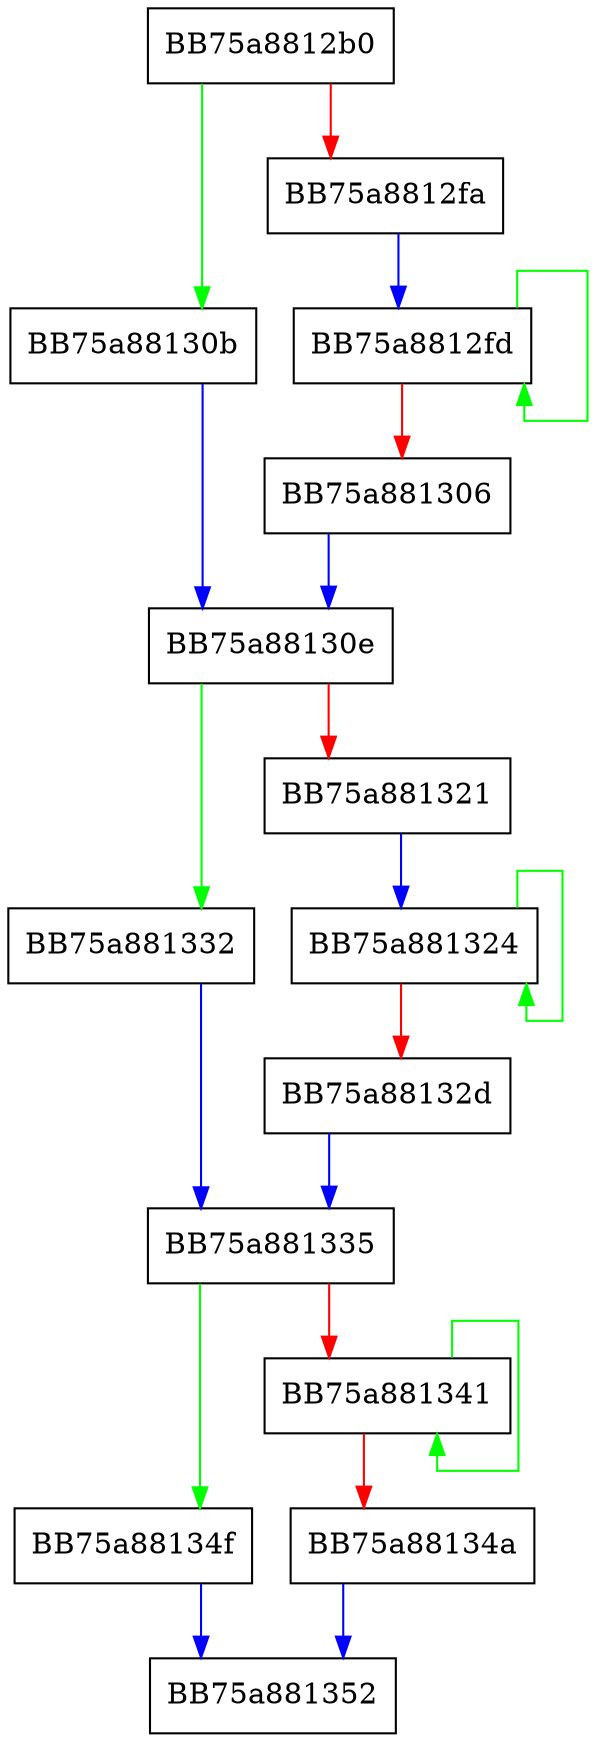 digraph WPP_SF_DsdssL {
  node [shape="box"];
  graph [splines=ortho];
  BB75a8812b0 -> BB75a88130b [color="green"];
  BB75a8812b0 -> BB75a8812fa [color="red"];
  BB75a8812fa -> BB75a8812fd [color="blue"];
  BB75a8812fd -> BB75a8812fd [color="green"];
  BB75a8812fd -> BB75a881306 [color="red"];
  BB75a881306 -> BB75a88130e [color="blue"];
  BB75a88130b -> BB75a88130e [color="blue"];
  BB75a88130e -> BB75a881332 [color="green"];
  BB75a88130e -> BB75a881321 [color="red"];
  BB75a881321 -> BB75a881324 [color="blue"];
  BB75a881324 -> BB75a881324 [color="green"];
  BB75a881324 -> BB75a88132d [color="red"];
  BB75a88132d -> BB75a881335 [color="blue"];
  BB75a881332 -> BB75a881335 [color="blue"];
  BB75a881335 -> BB75a88134f [color="green"];
  BB75a881335 -> BB75a881341 [color="red"];
  BB75a881341 -> BB75a881341 [color="green"];
  BB75a881341 -> BB75a88134a [color="red"];
  BB75a88134a -> BB75a881352 [color="blue"];
  BB75a88134f -> BB75a881352 [color="blue"];
}